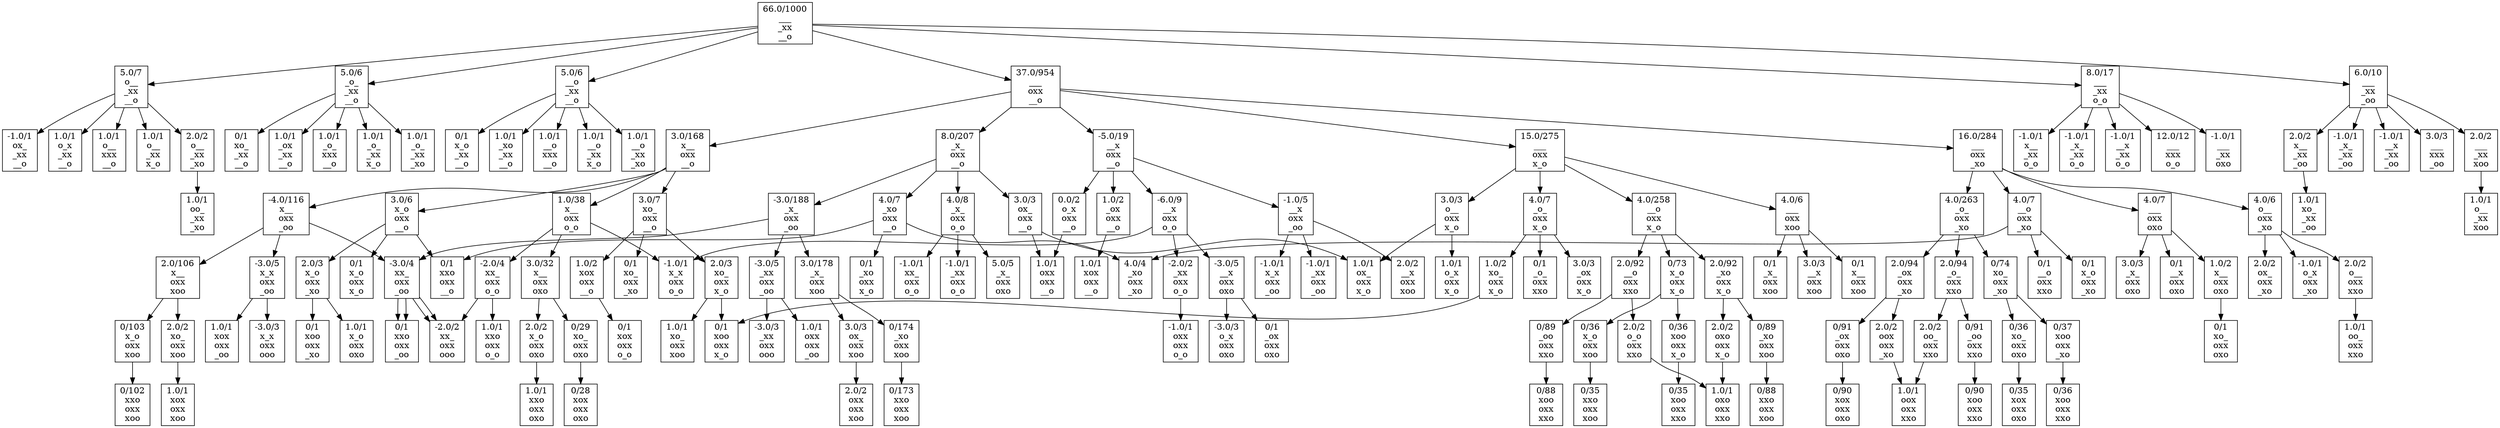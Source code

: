 digraph G {
    node [shape=box];
    "66.0/1000
___
_xx
__o
" -> "5.0/7
o__
_xx
__o
"
    "66.0/1000
___
_xx
__o
" -> "5.0/6
_o_
_xx
__o
"
    "66.0/1000
___
_xx
__o
" -> "5.0/6
__o
_xx
__o
"
    "66.0/1000
___
_xx
__o
" -> "37.0/954
___
oxx
__o
"
    "66.0/1000
___
_xx
__o
" -> "8.0/17
___
_xx
o_o
"
    "66.0/1000
___
_xx
__o
" -> "6.0/10
___
_xx
_oo
"
    "5.0/7
o__
_xx
__o
" -> "-1.0/1
ox_
_xx
__o
"
    "5.0/7
o__
_xx
__o
" -> "1.0/1
o_x
_xx
__o
"
    "5.0/7
o__
_xx
__o
" -> "1.0/1
o__
xxx
__o
"
    "5.0/7
o__
_xx
__o
" -> "1.0/1
o__
_xx
x_o
"
    "5.0/7
o__
_xx
__o
" -> "2.0/2
o__
_xx
_xo
"
    "5.0/6
_o_
_xx
__o
" -> "0/1
xo_
_xx
__o
"
    "5.0/6
_o_
_xx
__o
" -> "1.0/1
_ox
_xx
__o
"
    "5.0/6
_o_
_xx
__o
" -> "1.0/1
_o_
xxx
__o
"
    "5.0/6
_o_
_xx
__o
" -> "1.0/1
_o_
_xx
x_o
"
    "5.0/6
_o_
_xx
__o
" -> "1.0/1
_o_
_xx
_xo
"
    "5.0/6
__o
_xx
__o
" -> "0/1
x_o
_xx
__o
"
    "5.0/6
__o
_xx
__o
" -> "1.0/1
_xo
_xx
__o
"
    "5.0/6
__o
_xx
__o
" -> "1.0/1
__o
xxx
__o
"
    "5.0/6
__o
_xx
__o
" -> "1.0/1
__o
_xx
x_o
"
    "5.0/6
__o
_xx
__o
" -> "1.0/1
__o
_xx
_xo
"
    "37.0/954
___
oxx
__o
" -> "3.0/168
x__
oxx
__o
"
    "37.0/954
___
oxx
__o
" -> "8.0/207
_x_
oxx
__o
"
    "37.0/954
___
oxx
__o
" -> "-5.0/19
__x
oxx
__o
"
    "37.0/954
___
oxx
__o
" -> "15.0/275
___
oxx
x_o
"
    "37.0/954
___
oxx
__o
" -> "16.0/284
___
oxx
_xo
"
    "8.0/17
___
_xx
o_o
" -> "-1.0/1
x__
_xx
o_o
"
    "8.0/17
___
_xx
o_o
" -> "-1.0/1
_x_
_xx
o_o
"
    "8.0/17
___
_xx
o_o
" -> "-1.0/1
__x
_xx
o_o
"
    "8.0/17
___
_xx
o_o
" -> "12.0/12
___
xxx
o_o
"
    "8.0/17
___
_xx
o_o
" -> "-1.0/1
___
_xx
oxo
"
    "6.0/10
___
_xx
_oo
" -> "2.0/2
x__
_xx
_oo
"
    "6.0/10
___
_xx
_oo
" -> "-1.0/1
_x_
_xx
_oo
"
    "6.0/10
___
_xx
_oo
" -> "-1.0/1
__x
_xx
_oo
"
    "6.0/10
___
_xx
_oo
" -> "3.0/3
___
xxx
_oo
"
    "6.0/10
___
_xx
_oo
" -> "2.0/2
___
_xx
xoo
"
    "2.0/2
o__
_xx
_xo
" -> "1.0/1
oo_
_xx
_xo
"
    "3.0/168
x__
oxx
__o
" -> "3.0/7
xo_
oxx
__o
"
    "3.0/168
x__
oxx
__o
" -> "3.0/6
x_o
oxx
__o
"
    "3.0/168
x__
oxx
__o
" -> "1.0/38
x__
oxx
o_o
"
    "3.0/168
x__
oxx
__o
" -> "-4.0/116
x__
oxx
_oo
"
    "8.0/207
_x_
oxx
__o
" -> "3.0/3
ox_
oxx
__o
"
    "8.0/207
_x_
oxx
__o
" -> "4.0/7
_xo
oxx
__o
"
    "8.0/207
_x_
oxx
__o
" -> "4.0/8
_x_
oxx
o_o
"
    "8.0/207
_x_
oxx
__o
" -> "-3.0/188
_x_
oxx
_oo
"
    "-5.0/19
__x
oxx
__o
" -> "0.0/2
o_x
oxx
__o
"
    "-5.0/19
__x
oxx
__o
" -> "1.0/2
_ox
oxx
__o
"
    "-5.0/19
__x
oxx
__o
" -> "-6.0/9
__x
oxx
o_o
"
    "-5.0/19
__x
oxx
__o
" -> "-1.0/5
__x
oxx
_oo
"
    "15.0/275
___
oxx
x_o
" -> "3.0/3
o__
oxx
x_o
"
    "15.0/275
___
oxx
x_o
" -> "4.0/7
_o_
oxx
x_o
"
    "15.0/275
___
oxx
x_o
" -> "4.0/258
__o
oxx
x_o
"
    "15.0/275
___
oxx
x_o
" -> "4.0/6
___
oxx
xoo
"
    "16.0/284
___
oxx
_xo
" -> "4.0/6
o__
oxx
_xo
"
    "16.0/284
___
oxx
_xo
" -> "4.0/263
_o_
oxx
_xo
"
    "16.0/284
___
oxx
_xo
" -> "4.0/7
__o
oxx
_xo
"
    "16.0/284
___
oxx
_xo
" -> "4.0/7
___
oxx
oxo
"
    "2.0/2
x__
_xx
_oo
" -> "1.0/1
xo_
_xx
_oo
"
    "2.0/2
___
_xx
xoo
" -> "1.0/1
o__
_xx
xoo
"
    "3.0/7
xo_
oxx
__o
" -> "1.0/2
xox
oxx
__o
"
    "3.0/7
xo_
oxx
__o
" -> "2.0/3
xo_
oxx
x_o
"
    "3.0/7
xo_
oxx
__o
" -> "0/1
xo_
oxx
_xo
"
    "3.0/6
x_o
oxx
__o
" -> "0/1
xxo
oxx
__o
"
    "3.0/6
x_o
oxx
__o
" -> "0/1
x_o
oxx
x_o
"
    "3.0/6
x_o
oxx
__o
" -> "2.0/3
x_o
oxx
_xo
"
    "1.0/38
x__
oxx
o_o
" -> "-2.0/4
xx_
oxx
o_o
"
    "1.0/38
x__
oxx
o_o
" -> "-1.0/1
x_x
oxx
o_o
"
    "1.0/38
x__
oxx
o_o
" -> "3.0/32
x__
oxx
oxo
"
    "-4.0/116
x__
oxx
_oo
" -> "-3.0/4
xx_
oxx
_oo
"
    "-4.0/116
x__
oxx
_oo
" -> "-3.0/5
x_x
oxx
_oo
"
    "-4.0/116
x__
oxx
_oo
" -> "2.0/106
x__
oxx
xoo
"
    "3.0/3
ox_
oxx
__o
" -> "1.0/1
oxx
oxx
__o
"
    "3.0/3
ox_
oxx
__o
" -> "1.0/1
ox_
oxx
x_o
"
    "4.0/7
_xo
oxx
__o
" -> "0/1
xxo
oxx
__o
"
    "4.0/7
_xo
oxx
__o
" -> "0/1
_xo
oxx
x_o
"
    "4.0/7
_xo
oxx
__o
" -> "4.0/4
_xo
oxx
_xo
"
    "4.0/8
_x_
oxx
o_o
" -> "-1.0/1
xx_
oxx
o_o
"
    "4.0/8
_x_
oxx
o_o
" -> "-1.0/1
_xx
oxx
o_o
"
    "4.0/8
_x_
oxx
o_o
" -> "5.0/5
_x_
oxx
oxo
"
    "-3.0/188
_x_
oxx
_oo
" -> "-3.0/4
xx_
oxx
_oo
"
    "-3.0/188
_x_
oxx
_oo
" -> "-3.0/5
_xx
oxx
_oo
"
    "-3.0/188
_x_
oxx
_oo
" -> "3.0/178
_x_
oxx
xoo
"
    "0.0/2
o_x
oxx
__o
" -> "1.0/1
oxx
oxx
__o
"
    "1.0/2
_ox
oxx
__o
" -> "1.0/1
xox
oxx
__o
"
    "-6.0/9
__x
oxx
o_o
" -> "-1.0/1
x_x
oxx
o_o
"
    "-6.0/9
__x
oxx
o_o
" -> "-2.0/2
_xx
oxx
o_o
"
    "-6.0/9
__x
oxx
o_o
" -> "-3.0/5
__x
oxx
oxo
"
    "-1.0/5
__x
oxx
_oo
" -> "-1.0/1
x_x
oxx
_oo
"
    "-1.0/5
__x
oxx
_oo
" -> "-1.0/1
_xx
oxx
_oo
"
    "-1.0/5
__x
oxx
_oo
" -> "2.0/2
__x
oxx
xoo
"
    "3.0/3
o__
oxx
x_o
" -> "1.0/1
ox_
oxx
x_o
"
    "3.0/3
o__
oxx
x_o
" -> "1.0/1
o_x
oxx
x_o
"
    "4.0/7
_o_
oxx
x_o
" -> "1.0/2
xo_
oxx
x_o
"
    "4.0/7
_o_
oxx
x_o
" -> "3.0/3
_ox
oxx
x_o
"
    "4.0/7
_o_
oxx
x_o
" -> "0/1
_o_
oxx
xxo
"
    "4.0/258
__o
oxx
x_o
" -> "0/73
x_o
oxx
x_o
"
    "4.0/258
__o
oxx
x_o
" -> "2.0/92
_xo
oxx
x_o
"
    "4.0/258
__o
oxx
x_o
" -> "2.0/92
__o
oxx
xxo
"
    "4.0/6
___
oxx
xoo
" -> "0/1
x__
oxx
xoo
"
    "4.0/6
___
oxx
xoo
" -> "0/1
_x_
oxx
xoo
"
    "4.0/6
___
oxx
xoo
" -> "3.0/3
__x
oxx
xoo
"
    "4.0/6
o__
oxx
_xo
" -> "2.0/2
ox_
oxx
_xo
"
    "4.0/6
o__
oxx
_xo
" -> "-1.0/1
o_x
oxx
_xo
"
    "4.0/6
o__
oxx
_xo
" -> "2.0/2
o__
oxx
xxo
"
    "4.0/263
_o_
oxx
_xo
" -> "0/74
xo_
oxx
_xo
"
    "4.0/263
_o_
oxx
_xo
" -> "2.0/94
_ox
oxx
_xo
"
    "4.0/263
_o_
oxx
_xo
" -> "2.0/94
_o_
oxx
xxo
"
    "4.0/7
__o
oxx
_xo
" -> "0/1
x_o
oxx
_xo
"
    "4.0/7
__o
oxx
_xo
" -> "4.0/4
_xo
oxx
_xo
"
    "4.0/7
__o
oxx
_xo
" -> "0/1
__o
oxx
xxo
"
    "4.0/7
___
oxx
oxo
" -> "1.0/2
x__
oxx
oxo
"
    "4.0/7
___
oxx
oxo
" -> "3.0/3
_x_
oxx
oxo
"
    "4.0/7
___
oxx
oxo
" -> "0/1
__x
oxx
oxo
"
    "1.0/2
xox
oxx
__o
" -> "0/1
xox
oxx
o_o
"
    "2.0/3
xo_
oxx
x_o
" -> "0/1
xoo
oxx
x_o
"
    "2.0/3
xo_
oxx
x_o
" -> "1.0/1
xo_
oxx
xoo
"
    "2.0/3
x_o
oxx
_xo
" -> "0/1
xoo
oxx
_xo
"
    "2.0/3
x_o
oxx
_xo
" -> "1.0/1
x_o
oxx
oxo
"
    "-2.0/4
xx_
oxx
o_o
" -> "1.0/1
xxo
oxx
o_o
"
    "-2.0/4
xx_
oxx
o_o
" -> "-2.0/2
xx_
oxx
ooo
"
    "3.0/32
x__
oxx
oxo
" -> "0/29
xo_
oxx
oxo
"
    "3.0/32
x__
oxx
oxo
" -> "2.0/2
x_o
oxx
oxo
"
    "-3.0/4
xx_
oxx
_oo
" -> "0/1
xxo
oxx
_oo
"
    "-3.0/4
xx_
oxx
_oo
" -> "-2.0/2
xx_
oxx
ooo
"
    "-3.0/5
x_x
oxx
_oo
" -> "1.0/1
xox
oxx
_oo
"
    "-3.0/5
x_x
oxx
_oo
" -> "-3.0/3
x_x
oxx
ooo
"
    "2.0/106
x__
oxx
xoo
" -> "2.0/2
xo_
oxx
xoo
"
    "2.0/106
x__
oxx
xoo
" -> "0/103
x_o
oxx
xoo
"
    "-3.0/4
xx_
oxx
_oo
" -> "0/1
xxo
oxx
_oo
"
    "-3.0/4
xx_
oxx
_oo
" -> "-2.0/2
xx_
oxx
ooo
"
    "-3.0/5
_xx
oxx
_oo
" -> "1.0/1
oxx
oxx
_oo
"
    "-3.0/5
_xx
oxx
_oo
" -> "-3.0/3
_xx
oxx
ooo
"
    "3.0/178
_x_
oxx
xoo
" -> "3.0/3
ox_
oxx
xoo
"
    "3.0/178
_x_
oxx
xoo
" -> "0/174
_xo
oxx
xoo
"
    "-2.0/2
_xx
oxx
o_o
" -> "-1.0/1
oxx
oxx
o_o
"
    "-3.0/5
__x
oxx
oxo
" -> "-3.0/3
o_x
oxx
oxo
"
    "-3.0/5
__x
oxx
oxo
" -> "0/1
_ox
oxx
oxo
"
    "1.0/2
xo_
oxx
x_o
" -> "0/1
xoo
oxx
x_o
"
    "0/73
x_o
oxx
x_o
" -> "0/36
xoo
oxx
x_o
"
    "0/73
x_o
oxx
x_o
" -> "0/36
x_o
oxx
xoo
"
    "2.0/92
_xo
oxx
x_o
" -> "2.0/2
oxo
oxx
x_o
"
    "2.0/92
_xo
oxx
x_o
" -> "0/89
_xo
oxx
xoo
"
    "2.0/92
__o
oxx
xxo
" -> "2.0/2
o_o
oxx
xxo
"
    "2.0/92
__o
oxx
xxo
" -> "0/89
_oo
oxx
xxo
"
    "2.0/2
o__
oxx
xxo
" -> "1.0/1
oo_
oxx
xxo
"
    "0/74
xo_
oxx
_xo
" -> "0/37
xoo
oxx
_xo
"
    "0/74
xo_
oxx
_xo
" -> "0/36
xo_
oxx
oxo
"
    "2.0/94
_ox
oxx
_xo
" -> "2.0/2
oox
oxx
_xo
"
    "2.0/94
_ox
oxx
_xo
" -> "0/91
_ox
oxx
oxo
"
    "2.0/94
_o_
oxx
xxo
" -> "2.0/2
oo_
oxx
xxo
"
    "2.0/94
_o_
oxx
xxo
" -> "0/91
_oo
oxx
xxo
"
    "1.0/2
x__
oxx
oxo
" -> "0/1
xo_
oxx
oxo
"
    "0/29
xo_
oxx
oxo
" -> "0/28
xox
oxx
oxo
"
    "2.0/2
x_o
oxx
oxo
" -> "1.0/1
xxo
oxx
oxo
"
    "2.0/2
xo_
oxx
xoo
" -> "1.0/1
xox
oxx
xoo
"
    "0/103
x_o
oxx
xoo
" -> "0/102
xxo
oxx
xoo
"
    "3.0/3
ox_
oxx
xoo
" -> "2.0/2
oxx
oxx
xoo
"
    "0/174
_xo
oxx
xoo
" -> "0/173
xxo
oxx
xoo
"
    "0/36
xoo
oxx
x_o
" -> "0/35
xoo
oxx
xxo
"
    "0/36
x_o
oxx
xoo
" -> "0/35
xxo
oxx
xoo
"
    "2.0/2
oxo
oxx
x_o
" -> "1.0/1
oxo
oxx
xxo
"
    "0/89
_xo
oxx
xoo
" -> "0/88
xxo
oxx
xoo
"
    "2.0/2
o_o
oxx
xxo
" -> "1.0/1
oxo
oxx
xxo
"
    "0/89
_oo
oxx
xxo
" -> "0/88
xoo
oxx
xxo
"
    "0/37
xoo
oxx
_xo
" -> "0/36
xoo
oxx
xxo
"
    "0/36
xo_
oxx
oxo
" -> "0/35
xox
oxx
oxo
"
    "2.0/2
oox
oxx
_xo
" -> "1.0/1
oox
oxx
xxo
"
    "0/91
_ox
oxx
oxo
" -> "0/90
xox
oxx
oxo
"
    "2.0/2
oo_
oxx
xxo
" -> "1.0/1
oox
oxx
xxo
"
    "0/91
_oo
oxx
xxo
" -> "0/90
xoo
oxx
xxo
"
}
